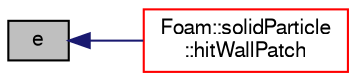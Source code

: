 digraph "e"
{
  bgcolor="transparent";
  edge [fontname="FreeSans",fontsize="10",labelfontname="FreeSans",labelfontsize="10"];
  node [fontname="FreeSans",fontsize="10",shape=record];
  rankdir="LR";
  Node12 [label="e",height=0.2,width=0.4,color="black", fillcolor="grey75", style="filled", fontcolor="black"];
  Node12 -> Node13 [dir="back",color="midnightblue",fontsize="10",style="solid",fontname="FreeSans"];
  Node13 [label="Foam::solidParticle\l::hitWallPatch",height=0.2,width=0.4,color="red",URL="$a24502.html#a83ddd4996e7a12d68168442c5f04ca72",tooltip="Overridable function to handle the particle hitting a wallPatch. "];
}
